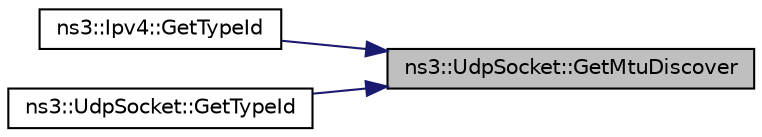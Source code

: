 digraph "ns3::UdpSocket::GetMtuDiscover"
{
 // LATEX_PDF_SIZE
  edge [fontname="Helvetica",fontsize="10",labelfontname="Helvetica",labelfontsize="10"];
  node [fontname="Helvetica",fontsize="10",shape=record];
  rankdir="RL";
  Node1 [label="ns3::UdpSocket::GetMtuDiscover",height=0.2,width=0.4,color="black", fillcolor="grey75", style="filled", fontcolor="black",tooltip="Get the MTU discover capability."];
  Node1 -> Node2 [dir="back",color="midnightblue",fontsize="10",style="solid",fontname="Helvetica"];
  Node2 [label="ns3::Ipv4::GetTypeId",height=0.2,width=0.4,color="black", fillcolor="white", style="filled",URL="$classns3_1_1_ipv4.html#a339a61fc36efb3366dd2065e5f5f4aa8",tooltip="Get the type ID."];
  Node1 -> Node3 [dir="back",color="midnightblue",fontsize="10",style="solid",fontname="Helvetica"];
  Node3 [label="ns3::UdpSocket::GetTypeId",height=0.2,width=0.4,color="black", fillcolor="white", style="filled",URL="$classns3_1_1_udp_socket.html#ad663eeb166a2cbd11a8717a3d09ed3ab",tooltip="Get the type ID."];
}
